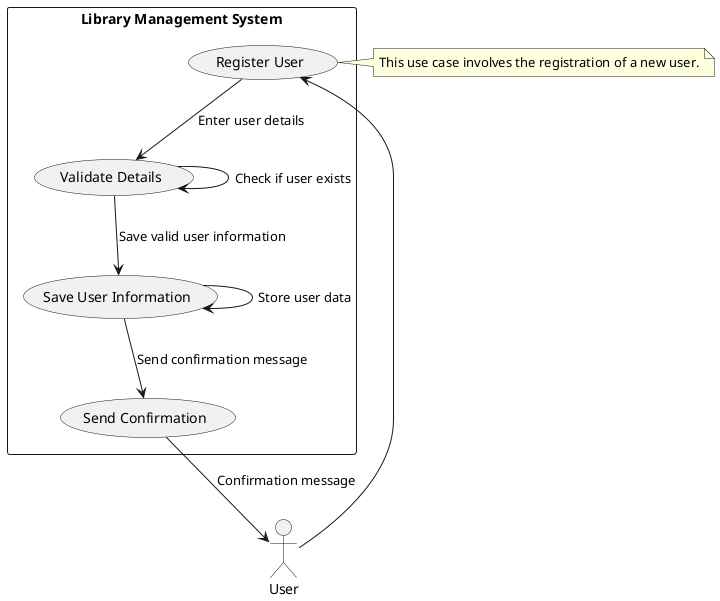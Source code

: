 @startuml
actor User

rectangle "Library Management System" {
    usecase "Register User" as UC1
    usecase "Validate Details" as UC2
    usecase "Save User Information" as UC3
    usecase "Send Confirmation" as UC4
}

User --> UC1
UC1 --> UC2 : "Enter user details"
UC2 --> UC2 : "Check if user exists"
UC2 --> UC3 : "Save valid user information"
UC3 --> UC3 : "Store user data"
UC3 --> UC4 : "Send confirmation message"
UC4 --> User : "Confirmation message"

note right of UC1
This use case involves the registration of a new user.
end note

@enduml

